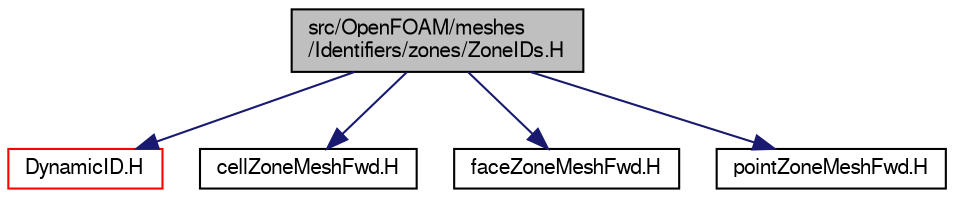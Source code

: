 digraph "src/OpenFOAM/meshes/Identifiers/zones/ZoneIDs.H"
{
  bgcolor="transparent";
  edge [fontname="FreeSans",fontsize="10",labelfontname="FreeSans",labelfontsize="10"];
  node [fontname="FreeSans",fontsize="10",shape=record];
  Node0 [label="src/OpenFOAM/meshes\l/Identifiers/zones/ZoneIDs.H",height=0.2,width=0.4,color="black", fillcolor="grey75", style="filled", fontcolor="black"];
  Node0 -> Node1 [color="midnightblue",fontsize="10",style="solid",fontname="FreeSans"];
  Node1 [label="DynamicID.H",height=0.2,width=0.4,color="red",URL="$a11126.html"];
  Node0 -> Node50 [color="midnightblue",fontsize="10",style="solid",fontname="FreeSans"];
  Node50 [label="cellZoneMeshFwd.H",height=0.2,width=0.4,color="black",URL="$a11822.html"];
  Node0 -> Node51 [color="midnightblue",fontsize="10",style="solid",fontname="FreeSans"];
  Node51 [label="faceZoneMeshFwd.H",height=0.2,width=0.4,color="black",URL="$a11828.html"];
  Node0 -> Node52 [color="midnightblue",fontsize="10",style="solid",fontname="FreeSans"];
  Node52 [label="pointZoneMeshFwd.H",height=0.2,width=0.4,color="black",URL="$a11834.html"];
}
